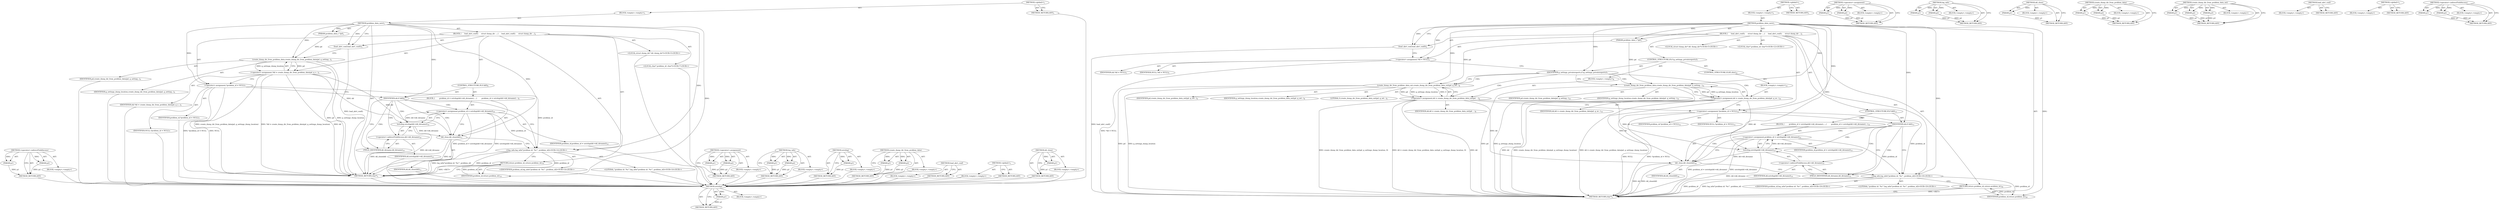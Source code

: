 digraph "&lt;operator&gt;.indirectFieldAccess" {
vulnerable_78 [label=<(METHOD,&lt;operator&gt;.indirectFieldAccess)>];
vulnerable_79 [label=<(PARAM,p1)>];
vulnerable_80 [label=<(PARAM,p2)>];
vulnerable_81 [label=<(BLOCK,&lt;empty&gt;,&lt;empty&gt;)>];
vulnerable_82 [label=<(METHOD_RETURN,ANY)>];
vulnerable_6 [label=<(METHOD,&lt;global&gt;)<SUB>1</SUB>>];
vulnerable_7 [label=<(BLOCK,&lt;empty&gt;,&lt;empty&gt;)<SUB>1</SUB>>];
vulnerable_8 [label=<(METHOD,problem_data_save)<SUB>1</SUB>>];
vulnerable_9 [label=<(PARAM,problem_data_t *pd)<SUB>1</SUB>>];
vulnerable_10 [label=<(BLOCK,{
     load_abrt_conf();
 
    struct dump_dir ...,{
     load_abrt_conf();
 
    struct dump_dir ...)<SUB>2</SUB>>];
vulnerable_11 [label=<(load_abrt_conf,load_abrt_conf())<SUB>3</SUB>>];
vulnerable_12 [label="<(LOCAL,struct dump_dir* dd: dump_dir*)<SUB>5</SUB>>"];
vulnerable_13 [label=<(&lt;operator&gt;.assignment,*dd = create_dump_dir_from_problem_data(pd, g_s...)<SUB>5</SUB>>];
vulnerable_14 [label=<(IDENTIFIER,dd,*dd = create_dump_dir_from_problem_data(pd, g_s...)<SUB>5</SUB>>];
vulnerable_15 [label=<(create_dump_dir_from_problem_data,create_dump_dir_from_problem_data(pd, g_setting...)<SUB>5</SUB>>];
vulnerable_16 [label=<(IDENTIFIER,pd,create_dump_dir_from_problem_data(pd, g_setting...)<SUB>5</SUB>>];
vulnerable_17 [label=<(IDENTIFIER,g_settings_dump_location,create_dump_dir_from_problem_data(pd, g_setting...)<SUB>5</SUB>>];
vulnerable_18 [label="<(LOCAL,char* problem_id: char*)<SUB>7</SUB>>"];
vulnerable_19 [label=<(&lt;operator&gt;.assignment,*problem_id = NULL)<SUB>7</SUB>>];
vulnerable_20 [label=<(IDENTIFIER,problem_id,*problem_id = NULL)<SUB>7</SUB>>];
vulnerable_21 [label=<(IDENTIFIER,NULL,*problem_id = NULL)<SUB>7</SUB>>];
vulnerable_22 [label=<(CONTROL_STRUCTURE,IF,if (dd))<SUB>8</SUB>>];
vulnerable_23 [label=<(IDENTIFIER,dd,if (dd))<SUB>8</SUB>>];
vulnerable_24 [label=<(BLOCK,{
        problem_id = xstrdup(dd-&gt;dd_dirname);...,{
        problem_id = xstrdup(dd-&gt;dd_dirname);...)<SUB>9</SUB>>];
vulnerable_25 [label=<(&lt;operator&gt;.assignment,problem_id = xstrdup(dd-&gt;dd_dirname))<SUB>10</SUB>>];
vulnerable_26 [label=<(IDENTIFIER,problem_id,problem_id = xstrdup(dd-&gt;dd_dirname))<SUB>10</SUB>>];
vulnerable_27 [label=<(xstrdup,xstrdup(dd-&gt;dd_dirname))<SUB>10</SUB>>];
vulnerable_28 [label=<(&lt;operator&gt;.indirectFieldAccess,dd-&gt;dd_dirname)<SUB>10</SUB>>];
vulnerable_29 [label=<(IDENTIFIER,dd,xstrdup(dd-&gt;dd_dirname))<SUB>10</SUB>>];
vulnerable_30 [label=<(FIELD_IDENTIFIER,dd_dirname,dd_dirname)<SUB>10</SUB>>];
vulnerable_31 [label=<(dd_close,dd_close(dd))<SUB>11</SUB>>];
vulnerable_32 [label=<(IDENTIFIER,dd,dd_close(dd))<SUB>11</SUB>>];
vulnerable_33 [label="<(log_info,log_info(&quot;problem id: '%s'&quot;, problem_id))<SUB>14</SUB>>"];
vulnerable_34 [label="<(LITERAL,&quot;problem id: '%s'&quot;,log_info(&quot;problem id: '%s'&quot;, problem_id))<SUB>14</SUB>>"];
vulnerable_35 [label="<(IDENTIFIER,problem_id,log_info(&quot;problem id: '%s'&quot;, problem_id))<SUB>14</SUB>>"];
vulnerable_36 [label=<(RETURN,return problem_id;,return problem_id;)<SUB>15</SUB>>];
vulnerable_37 [label=<(IDENTIFIER,problem_id,return problem_id;)<SUB>15</SUB>>];
vulnerable_38 [label=<(METHOD_RETURN,char*)<SUB>1</SUB>>];
vulnerable_40 [label=<(METHOD_RETURN,ANY)<SUB>1</SUB>>];
vulnerable_64 [label=<(METHOD,&lt;operator&gt;.assignment)>];
vulnerable_65 [label=<(PARAM,p1)>];
vulnerable_66 [label=<(PARAM,p2)>];
vulnerable_67 [label=<(BLOCK,&lt;empty&gt;,&lt;empty&gt;)>];
vulnerable_68 [label=<(METHOD_RETURN,ANY)>];
vulnerable_87 [label=<(METHOD,log_info)>];
vulnerable_88 [label=<(PARAM,p1)>];
vulnerable_89 [label=<(PARAM,p2)>];
vulnerable_90 [label=<(BLOCK,&lt;empty&gt;,&lt;empty&gt;)>];
vulnerable_91 [label=<(METHOD_RETURN,ANY)>];
vulnerable_74 [label=<(METHOD,xstrdup)>];
vulnerable_75 [label=<(PARAM,p1)>];
vulnerable_76 [label=<(BLOCK,&lt;empty&gt;,&lt;empty&gt;)>];
vulnerable_77 [label=<(METHOD_RETURN,ANY)>];
vulnerable_69 [label=<(METHOD,create_dump_dir_from_problem_data)>];
vulnerable_70 [label=<(PARAM,p1)>];
vulnerable_71 [label=<(PARAM,p2)>];
vulnerable_72 [label=<(BLOCK,&lt;empty&gt;,&lt;empty&gt;)>];
vulnerable_73 [label=<(METHOD_RETURN,ANY)>];
vulnerable_61 [label=<(METHOD,load_abrt_conf)>];
vulnerable_62 [label=<(BLOCK,&lt;empty&gt;,&lt;empty&gt;)>];
vulnerable_63 [label=<(METHOD_RETURN,ANY)>];
vulnerable_55 [label=<(METHOD,&lt;global&gt;)<SUB>1</SUB>>];
vulnerable_56 [label=<(BLOCK,&lt;empty&gt;,&lt;empty&gt;)>];
vulnerable_57 [label=<(METHOD_RETURN,ANY)>];
vulnerable_83 [label=<(METHOD,dd_close)>];
vulnerable_84 [label=<(PARAM,p1)>];
vulnerable_85 [label=<(BLOCK,&lt;empty&gt;,&lt;empty&gt;)>];
vulnerable_86 [label=<(METHOD_RETURN,ANY)>];
fixed_96 [label=<(METHOD,xstrdup)>];
fixed_97 [label=<(PARAM,p1)>];
fixed_98 [label=<(BLOCK,&lt;empty&gt;,&lt;empty&gt;)>];
fixed_99 [label=<(METHOD_RETURN,ANY)>];
fixed_6 [label=<(METHOD,&lt;global&gt;)<SUB>1</SUB>>];
fixed_7 [label=<(BLOCK,&lt;empty&gt;,&lt;empty&gt;)<SUB>1</SUB>>];
fixed_8 [label=<(METHOD,problem_data_save)<SUB>1</SUB>>];
fixed_9 [label=<(PARAM,problem_data_t *pd)<SUB>1</SUB>>];
fixed_10 [label=<(BLOCK,{
     load_abrt_conf();
 
    struct dump_dir ...,{
     load_abrt_conf();
 
    struct dump_dir ...)<SUB>2</SUB>>];
fixed_11 [label=<(load_abrt_conf,load_abrt_conf())<SUB>3</SUB>>];
fixed_12 [label="<(LOCAL,struct dump_dir* dd: dump_dir*)<SUB>5</SUB>>"];
fixed_13 [label=<(&lt;operator&gt;.assignment,*dd = NULL)<SUB>5</SUB>>];
fixed_14 [label=<(IDENTIFIER,dd,*dd = NULL)<SUB>5</SUB>>];
fixed_15 [label=<(IDENTIFIER,NULL,*dd = NULL)<SUB>5</SUB>>];
fixed_16 [label=<(CONTROL_STRUCTURE,IF,if (g_settings_privatereports))<SUB>7</SUB>>];
fixed_17 [label=<(IDENTIFIER,g_settings_privatereports,if (g_settings_privatereports))<SUB>7</SUB>>];
fixed_18 [label=<(BLOCK,&lt;empty&gt;,&lt;empty&gt;)<SUB>8</SUB>>];
fixed_19 [label=<(&lt;operator&gt;.assignment,dd = create_dump_dir_from_problem_data_ext(pd, ...)<SUB>8</SUB>>];
fixed_20 [label=<(IDENTIFIER,dd,dd = create_dump_dir_from_problem_data_ext(pd, ...)<SUB>8</SUB>>];
fixed_21 [label=<(create_dump_dir_from_problem_data_ext,create_dump_dir_from_problem_data_ext(pd, g_set...)<SUB>8</SUB>>];
fixed_22 [label=<(IDENTIFIER,pd,create_dump_dir_from_problem_data_ext(pd, g_set...)<SUB>8</SUB>>];
fixed_23 [label=<(IDENTIFIER,g_settings_dump_location,create_dump_dir_from_problem_data_ext(pd, g_set...)<SUB>8</SUB>>];
fixed_24 [label=<(LITERAL,0,create_dump_dir_from_problem_data_ext(pd, g_set...)<SUB>8</SUB>>];
fixed_25 [label=<(CONTROL_STRUCTURE,ELSE,else)<SUB>10</SUB>>];
fixed_26 [label=<(BLOCK,&lt;empty&gt;,&lt;empty&gt;)<SUB>10</SUB>>];
fixed_27 [label=<(&lt;operator&gt;.assignment,dd = create_dump_dir_from_problem_data(pd, g_se...)<SUB>10</SUB>>];
fixed_28 [label=<(IDENTIFIER,dd,dd = create_dump_dir_from_problem_data(pd, g_se...)<SUB>10</SUB>>];
fixed_29 [label=<(create_dump_dir_from_problem_data,create_dump_dir_from_problem_data(pd, g_setting...)<SUB>10</SUB>>];
fixed_30 [label=<(IDENTIFIER,pd,create_dump_dir_from_problem_data(pd, g_setting...)<SUB>10</SUB>>];
fixed_31 [label=<(IDENTIFIER,g_settings_dump_location,create_dump_dir_from_problem_data(pd, g_setting...)<SUB>10</SUB>>];
fixed_32 [label="<(LOCAL,char* problem_id: char*)<SUB>12</SUB>>"];
fixed_33 [label=<(&lt;operator&gt;.assignment,*problem_id = NULL)<SUB>12</SUB>>];
fixed_34 [label=<(IDENTIFIER,problem_id,*problem_id = NULL)<SUB>12</SUB>>];
fixed_35 [label=<(IDENTIFIER,NULL,*problem_id = NULL)<SUB>12</SUB>>];
fixed_36 [label=<(CONTROL_STRUCTURE,IF,if (dd))<SUB>13</SUB>>];
fixed_37 [label=<(IDENTIFIER,dd,if (dd))<SUB>13</SUB>>];
fixed_38 [label=<(BLOCK,{
        problem_id = xstrdup(dd-&gt;dd_dirname);...,{
        problem_id = xstrdup(dd-&gt;dd_dirname);...)<SUB>14</SUB>>];
fixed_39 [label=<(&lt;operator&gt;.assignment,problem_id = xstrdup(dd-&gt;dd_dirname))<SUB>15</SUB>>];
fixed_40 [label=<(IDENTIFIER,problem_id,problem_id = xstrdup(dd-&gt;dd_dirname))<SUB>15</SUB>>];
fixed_41 [label=<(xstrdup,xstrdup(dd-&gt;dd_dirname))<SUB>15</SUB>>];
fixed_42 [label=<(&lt;operator&gt;.indirectFieldAccess,dd-&gt;dd_dirname)<SUB>15</SUB>>];
fixed_43 [label=<(IDENTIFIER,dd,xstrdup(dd-&gt;dd_dirname))<SUB>15</SUB>>];
fixed_44 [label=<(FIELD_IDENTIFIER,dd_dirname,dd_dirname)<SUB>15</SUB>>];
fixed_45 [label=<(dd_close,dd_close(dd))<SUB>16</SUB>>];
fixed_46 [label=<(IDENTIFIER,dd,dd_close(dd))<SUB>16</SUB>>];
fixed_47 [label="<(log_info,log_info(&quot;problem id: '%s'&quot;, problem_id))<SUB>19</SUB>>"];
fixed_48 [label="<(LITERAL,&quot;problem id: '%s'&quot;,log_info(&quot;problem id: '%s'&quot;, problem_id))<SUB>19</SUB>>"];
fixed_49 [label="<(IDENTIFIER,problem_id,log_info(&quot;problem id: '%s'&quot;, problem_id))<SUB>19</SUB>>"];
fixed_50 [label=<(RETURN,return problem_id;,return problem_id;)<SUB>20</SUB>>];
fixed_51 [label=<(IDENTIFIER,problem_id,return problem_id;)<SUB>20</SUB>>];
fixed_52 [label=<(METHOD_RETURN,char*)<SUB>1</SUB>>];
fixed_54 [label=<(METHOD_RETURN,ANY)<SUB>1</SUB>>];
fixed_80 [label=<(METHOD,&lt;operator&gt;.assignment)>];
fixed_81 [label=<(PARAM,p1)>];
fixed_82 [label=<(PARAM,p2)>];
fixed_83 [label=<(BLOCK,&lt;empty&gt;,&lt;empty&gt;)>];
fixed_84 [label=<(METHOD_RETURN,ANY)>];
fixed_109 [label=<(METHOD,log_info)>];
fixed_110 [label=<(PARAM,p1)>];
fixed_111 [label=<(PARAM,p2)>];
fixed_112 [label=<(BLOCK,&lt;empty&gt;,&lt;empty&gt;)>];
fixed_113 [label=<(METHOD_RETURN,ANY)>];
fixed_105 [label=<(METHOD,dd_close)>];
fixed_106 [label=<(PARAM,p1)>];
fixed_107 [label=<(BLOCK,&lt;empty&gt;,&lt;empty&gt;)>];
fixed_108 [label=<(METHOD_RETURN,ANY)>];
fixed_91 [label=<(METHOD,create_dump_dir_from_problem_data)>];
fixed_92 [label=<(PARAM,p1)>];
fixed_93 [label=<(PARAM,p2)>];
fixed_94 [label=<(BLOCK,&lt;empty&gt;,&lt;empty&gt;)>];
fixed_95 [label=<(METHOD_RETURN,ANY)>];
fixed_85 [label=<(METHOD,create_dump_dir_from_problem_data_ext)>];
fixed_86 [label=<(PARAM,p1)>];
fixed_87 [label=<(PARAM,p2)>];
fixed_88 [label=<(PARAM,p3)>];
fixed_89 [label=<(BLOCK,&lt;empty&gt;,&lt;empty&gt;)>];
fixed_90 [label=<(METHOD_RETURN,ANY)>];
fixed_77 [label=<(METHOD,load_abrt_conf)>];
fixed_78 [label=<(BLOCK,&lt;empty&gt;,&lt;empty&gt;)>];
fixed_79 [label=<(METHOD_RETURN,ANY)>];
fixed_71 [label=<(METHOD,&lt;global&gt;)<SUB>1</SUB>>];
fixed_72 [label=<(BLOCK,&lt;empty&gt;,&lt;empty&gt;)>];
fixed_73 [label=<(METHOD_RETURN,ANY)>];
fixed_100 [label=<(METHOD,&lt;operator&gt;.indirectFieldAccess)>];
fixed_101 [label=<(PARAM,p1)>];
fixed_102 [label=<(PARAM,p2)>];
fixed_103 [label=<(BLOCK,&lt;empty&gt;,&lt;empty&gt;)>];
fixed_104 [label=<(METHOD_RETURN,ANY)>];
vulnerable_78 -> vulnerable_79  [key=0, label="AST: "];
vulnerable_78 -> vulnerable_79  [key=1, label="DDG: "];
vulnerable_78 -> vulnerable_81  [key=0, label="AST: "];
vulnerable_78 -> vulnerable_80  [key=0, label="AST: "];
vulnerable_78 -> vulnerable_80  [key=1, label="DDG: "];
vulnerable_78 -> vulnerable_82  [key=0, label="AST: "];
vulnerable_78 -> vulnerable_82  [key=1, label="CFG: "];
vulnerable_79 -> vulnerable_82  [key=0, label="DDG: p1"];
vulnerable_80 -> vulnerable_82  [key=0, label="DDG: p2"];
vulnerable_81 -> fixed_96  [key=0];
vulnerable_82 -> fixed_96  [key=0];
vulnerable_6 -> vulnerable_7  [key=0, label="AST: "];
vulnerable_6 -> vulnerable_40  [key=0, label="AST: "];
vulnerable_6 -> vulnerable_40  [key=1, label="CFG: "];
vulnerable_7 -> vulnerable_8  [key=0, label="AST: "];
vulnerable_8 -> vulnerable_9  [key=0, label="AST: "];
vulnerable_8 -> vulnerable_9  [key=1, label="DDG: "];
vulnerable_8 -> vulnerable_10  [key=0, label="AST: "];
vulnerable_8 -> vulnerable_38  [key=0, label="AST: "];
vulnerable_8 -> vulnerable_11  [key=0, label="CFG: "];
vulnerable_8 -> vulnerable_11  [key=1, label="DDG: "];
vulnerable_8 -> vulnerable_19  [key=0, label="DDG: "];
vulnerable_8 -> vulnerable_23  [key=0, label="DDG: "];
vulnerable_8 -> vulnerable_33  [key=0, label="DDG: "];
vulnerable_8 -> vulnerable_37  [key=0, label="DDG: "];
vulnerable_8 -> vulnerable_15  [key=0, label="DDG: "];
vulnerable_8 -> vulnerable_31  [key=0, label="DDG: "];
vulnerable_9 -> vulnerable_15  [key=0, label="DDG: pd"];
vulnerable_10 -> vulnerable_11  [key=0, label="AST: "];
vulnerable_10 -> vulnerable_12  [key=0, label="AST: "];
vulnerable_10 -> vulnerable_13  [key=0, label="AST: "];
vulnerable_10 -> vulnerable_18  [key=0, label="AST: "];
vulnerable_10 -> vulnerable_19  [key=0, label="AST: "];
vulnerable_10 -> vulnerable_22  [key=0, label="AST: "];
vulnerable_10 -> vulnerable_33  [key=0, label="AST: "];
vulnerable_10 -> vulnerable_36  [key=0, label="AST: "];
vulnerable_11 -> vulnerable_15  [key=0, label="CFG: "];
vulnerable_11 -> vulnerable_38  [key=0, label="DDG: load_abrt_conf()"];
vulnerable_12 -> fixed_96  [key=0];
vulnerable_13 -> vulnerable_14  [key=0, label="AST: "];
vulnerable_13 -> vulnerable_15  [key=0, label="AST: "];
vulnerable_13 -> vulnerable_19  [key=0, label="CFG: "];
vulnerable_13 -> vulnerable_38  [key=0, label="DDG: dd"];
vulnerable_13 -> vulnerable_38  [key=1, label="DDG: create_dump_dir_from_problem_data(pd, g_settings_dump_location)"];
vulnerable_13 -> vulnerable_38  [key=2, label="DDG: *dd = create_dump_dir_from_problem_data(pd, g_settings_dump_location)"];
vulnerable_13 -> vulnerable_31  [key=0, label="DDG: dd"];
vulnerable_13 -> vulnerable_27  [key=0, label="DDG: dd"];
vulnerable_14 -> fixed_96  [key=0];
vulnerable_15 -> vulnerable_16  [key=0, label="AST: "];
vulnerable_15 -> vulnerable_17  [key=0, label="AST: "];
vulnerable_15 -> vulnerable_13  [key=0, label="CFG: "];
vulnerable_15 -> vulnerable_13  [key=1, label="DDG: pd"];
vulnerable_15 -> vulnerable_13  [key=2, label="DDG: g_settings_dump_location"];
vulnerable_15 -> vulnerable_38  [key=0, label="DDG: pd"];
vulnerable_15 -> vulnerable_38  [key=1, label="DDG: g_settings_dump_location"];
vulnerable_16 -> fixed_96  [key=0];
vulnerable_17 -> fixed_96  [key=0];
vulnerable_18 -> fixed_96  [key=0];
vulnerable_19 -> vulnerable_20  [key=0, label="AST: "];
vulnerable_19 -> vulnerable_21  [key=0, label="AST: "];
vulnerable_19 -> vulnerable_23  [key=0, label="CFG: "];
vulnerable_19 -> vulnerable_38  [key=0, label="DDG: *problem_id = NULL"];
vulnerable_19 -> vulnerable_38  [key=1, label="DDG: NULL"];
vulnerable_19 -> vulnerable_33  [key=0, label="DDG: problem_id"];
vulnerable_20 -> fixed_96  [key=0];
vulnerable_21 -> fixed_96  [key=0];
vulnerable_22 -> vulnerable_23  [key=0, label="AST: "];
vulnerable_22 -> vulnerable_24  [key=0, label="AST: "];
vulnerable_23 -> vulnerable_30  [key=0, label="CFG: "];
vulnerable_23 -> vulnerable_30  [key=1, label="CDG: "];
vulnerable_23 -> vulnerable_33  [key=0, label="CFG: "];
vulnerable_23 -> vulnerable_25  [key=0, label="CDG: "];
vulnerable_23 -> vulnerable_28  [key=0, label="CDG: "];
vulnerable_23 -> vulnerable_27  [key=0, label="CDG: "];
vulnerable_23 -> vulnerable_31  [key=0, label="CDG: "];
vulnerable_24 -> vulnerable_25  [key=0, label="AST: "];
vulnerable_24 -> vulnerable_31  [key=0, label="AST: "];
vulnerable_25 -> vulnerable_26  [key=0, label="AST: "];
vulnerable_25 -> vulnerable_27  [key=0, label="AST: "];
vulnerable_25 -> vulnerable_31  [key=0, label="CFG: "];
vulnerable_25 -> vulnerable_38  [key=0, label="DDG: xstrdup(dd-&gt;dd_dirname)"];
vulnerable_25 -> vulnerable_38  [key=1, label="DDG: problem_id = xstrdup(dd-&gt;dd_dirname)"];
vulnerable_25 -> vulnerable_33  [key=0, label="DDG: problem_id"];
vulnerable_26 -> fixed_96  [key=0];
vulnerable_27 -> vulnerable_28  [key=0, label="AST: "];
vulnerable_27 -> vulnerable_25  [key=0, label="CFG: "];
vulnerable_27 -> vulnerable_25  [key=1, label="DDG: dd-&gt;dd_dirname"];
vulnerable_27 -> vulnerable_38  [key=0, label="DDG: dd-&gt;dd_dirname"];
vulnerable_27 -> vulnerable_31  [key=0, label="DDG: dd-&gt;dd_dirname"];
vulnerable_28 -> vulnerable_29  [key=0, label="AST: "];
vulnerable_28 -> vulnerable_30  [key=0, label="AST: "];
vulnerable_28 -> vulnerable_27  [key=0, label="CFG: "];
vulnerable_29 -> fixed_96  [key=0];
vulnerable_30 -> vulnerable_28  [key=0, label="CFG: "];
vulnerable_31 -> vulnerable_32  [key=0, label="AST: "];
vulnerable_31 -> vulnerable_33  [key=0, label="CFG: "];
vulnerable_31 -> vulnerable_38  [key=0, label="DDG: dd"];
vulnerable_31 -> vulnerable_38  [key=1, label="DDG: dd_close(dd)"];
vulnerable_32 -> fixed_96  [key=0];
vulnerable_33 -> vulnerable_34  [key=0, label="AST: "];
vulnerable_33 -> vulnerable_35  [key=0, label="AST: "];
vulnerable_33 -> vulnerable_36  [key=0, label="CFG: "];
vulnerable_33 -> vulnerable_38  [key=0, label="DDG: problem_id"];
vulnerable_33 -> vulnerable_38  [key=1, label="DDG: log_info(&quot;problem id: '%s'&quot;, problem_id)"];
vulnerable_33 -> vulnerable_37  [key=0, label="DDG: problem_id"];
vulnerable_34 -> fixed_96  [key=0];
vulnerable_35 -> fixed_96  [key=0];
vulnerable_36 -> vulnerable_37  [key=0, label="AST: "];
vulnerable_36 -> vulnerable_38  [key=0, label="CFG: "];
vulnerable_36 -> vulnerable_38  [key=1, label="DDG: &lt;RET&gt;"];
vulnerable_37 -> vulnerable_36  [key=0, label="DDG: problem_id"];
vulnerable_38 -> fixed_96  [key=0];
vulnerable_40 -> fixed_96  [key=0];
vulnerable_64 -> vulnerable_65  [key=0, label="AST: "];
vulnerable_64 -> vulnerable_65  [key=1, label="DDG: "];
vulnerable_64 -> vulnerable_67  [key=0, label="AST: "];
vulnerable_64 -> vulnerable_66  [key=0, label="AST: "];
vulnerable_64 -> vulnerable_66  [key=1, label="DDG: "];
vulnerable_64 -> vulnerable_68  [key=0, label="AST: "];
vulnerable_64 -> vulnerable_68  [key=1, label="CFG: "];
vulnerable_65 -> vulnerable_68  [key=0, label="DDG: p1"];
vulnerable_66 -> vulnerable_68  [key=0, label="DDG: p2"];
vulnerable_67 -> fixed_96  [key=0];
vulnerable_68 -> fixed_96  [key=0];
vulnerable_87 -> vulnerable_88  [key=0, label="AST: "];
vulnerable_87 -> vulnerable_88  [key=1, label="DDG: "];
vulnerable_87 -> vulnerable_90  [key=0, label="AST: "];
vulnerable_87 -> vulnerable_89  [key=0, label="AST: "];
vulnerable_87 -> vulnerable_89  [key=1, label="DDG: "];
vulnerable_87 -> vulnerable_91  [key=0, label="AST: "];
vulnerable_87 -> vulnerable_91  [key=1, label="CFG: "];
vulnerable_88 -> vulnerable_91  [key=0, label="DDG: p1"];
vulnerable_89 -> vulnerable_91  [key=0, label="DDG: p2"];
vulnerable_90 -> fixed_96  [key=0];
vulnerable_91 -> fixed_96  [key=0];
vulnerable_74 -> vulnerable_75  [key=0, label="AST: "];
vulnerable_74 -> vulnerable_75  [key=1, label="DDG: "];
vulnerable_74 -> vulnerable_76  [key=0, label="AST: "];
vulnerable_74 -> vulnerable_77  [key=0, label="AST: "];
vulnerable_74 -> vulnerable_77  [key=1, label="CFG: "];
vulnerable_75 -> vulnerable_77  [key=0, label="DDG: p1"];
vulnerable_76 -> fixed_96  [key=0];
vulnerable_77 -> fixed_96  [key=0];
vulnerable_69 -> vulnerable_70  [key=0, label="AST: "];
vulnerable_69 -> vulnerable_70  [key=1, label="DDG: "];
vulnerable_69 -> vulnerable_72  [key=0, label="AST: "];
vulnerable_69 -> vulnerable_71  [key=0, label="AST: "];
vulnerable_69 -> vulnerable_71  [key=1, label="DDG: "];
vulnerable_69 -> vulnerable_73  [key=0, label="AST: "];
vulnerable_69 -> vulnerable_73  [key=1, label="CFG: "];
vulnerable_70 -> vulnerable_73  [key=0, label="DDG: p1"];
vulnerable_71 -> vulnerable_73  [key=0, label="DDG: p2"];
vulnerable_72 -> fixed_96  [key=0];
vulnerable_73 -> fixed_96  [key=0];
vulnerable_61 -> vulnerable_62  [key=0, label="AST: "];
vulnerable_61 -> vulnerable_63  [key=0, label="AST: "];
vulnerable_61 -> vulnerable_63  [key=1, label="CFG: "];
vulnerable_62 -> fixed_96  [key=0];
vulnerable_63 -> fixed_96  [key=0];
vulnerable_55 -> vulnerable_56  [key=0, label="AST: "];
vulnerable_55 -> vulnerable_57  [key=0, label="AST: "];
vulnerable_55 -> vulnerable_57  [key=1, label="CFG: "];
vulnerable_56 -> fixed_96  [key=0];
vulnerable_57 -> fixed_96  [key=0];
vulnerable_83 -> vulnerable_84  [key=0, label="AST: "];
vulnerable_83 -> vulnerable_84  [key=1, label="DDG: "];
vulnerable_83 -> vulnerable_85  [key=0, label="AST: "];
vulnerable_83 -> vulnerable_86  [key=0, label="AST: "];
vulnerable_83 -> vulnerable_86  [key=1, label="CFG: "];
vulnerable_84 -> vulnerable_86  [key=0, label="DDG: p1"];
vulnerable_85 -> fixed_96  [key=0];
vulnerable_86 -> fixed_96  [key=0];
fixed_96 -> fixed_97  [key=0, label="AST: "];
fixed_96 -> fixed_97  [key=1, label="DDG: "];
fixed_96 -> fixed_98  [key=0, label="AST: "];
fixed_96 -> fixed_99  [key=0, label="AST: "];
fixed_96 -> fixed_99  [key=1, label="CFG: "];
fixed_97 -> fixed_99  [key=0, label="DDG: p1"];
fixed_6 -> fixed_7  [key=0, label="AST: "];
fixed_6 -> fixed_54  [key=0, label="AST: "];
fixed_6 -> fixed_54  [key=1, label="CFG: "];
fixed_7 -> fixed_8  [key=0, label="AST: "];
fixed_8 -> fixed_9  [key=0, label="AST: "];
fixed_8 -> fixed_9  [key=1, label="DDG: "];
fixed_8 -> fixed_10  [key=0, label="AST: "];
fixed_8 -> fixed_52  [key=0, label="AST: "];
fixed_8 -> fixed_11  [key=0, label="CFG: "];
fixed_8 -> fixed_11  [key=1, label="DDG: "];
fixed_8 -> fixed_13  [key=0, label="DDG: "];
fixed_8 -> fixed_33  [key=0, label="DDG: "];
fixed_8 -> fixed_17  [key=0, label="DDG: "];
fixed_8 -> fixed_37  [key=0, label="DDG: "];
fixed_8 -> fixed_47  [key=0, label="DDG: "];
fixed_8 -> fixed_51  [key=0, label="DDG: "];
fixed_8 -> fixed_45  [key=0, label="DDG: "];
fixed_8 -> fixed_21  [key=0, label="DDG: "];
fixed_8 -> fixed_29  [key=0, label="DDG: "];
fixed_9 -> fixed_21  [key=0, label="DDG: pd"];
fixed_9 -> fixed_29  [key=0, label="DDG: pd"];
fixed_10 -> fixed_11  [key=0, label="AST: "];
fixed_10 -> fixed_12  [key=0, label="AST: "];
fixed_10 -> fixed_13  [key=0, label="AST: "];
fixed_10 -> fixed_16  [key=0, label="AST: "];
fixed_10 -> fixed_32  [key=0, label="AST: "];
fixed_10 -> fixed_33  [key=0, label="AST: "];
fixed_10 -> fixed_36  [key=0, label="AST: "];
fixed_10 -> fixed_47  [key=0, label="AST: "];
fixed_10 -> fixed_50  [key=0, label="AST: "];
fixed_11 -> fixed_13  [key=0, label="CFG: "];
fixed_11 -> fixed_52  [key=0, label="DDG: load_abrt_conf()"];
fixed_13 -> fixed_14  [key=0, label="AST: "];
fixed_13 -> fixed_15  [key=0, label="AST: "];
fixed_13 -> fixed_17  [key=0, label="CFG: "];
fixed_13 -> fixed_52  [key=0, label="DDG: *dd = NULL"];
fixed_16 -> fixed_17  [key=0, label="AST: "];
fixed_16 -> fixed_18  [key=0, label="AST: "];
fixed_16 -> fixed_25  [key=0, label="AST: "];
fixed_17 -> fixed_21  [key=0, label="CFG: "];
fixed_17 -> fixed_21  [key=1, label="CDG: "];
fixed_17 -> fixed_29  [key=0, label="CFG: "];
fixed_17 -> fixed_29  [key=1, label="CDG: "];
fixed_17 -> fixed_19  [key=0, label="CDG: "];
fixed_17 -> fixed_27  [key=0, label="CDG: "];
fixed_18 -> fixed_19  [key=0, label="AST: "];
fixed_19 -> fixed_20  [key=0, label="AST: "];
fixed_19 -> fixed_21  [key=0, label="AST: "];
fixed_19 -> fixed_33  [key=0, label="CFG: "];
fixed_19 -> fixed_52  [key=0, label="DDG: dd"];
fixed_19 -> fixed_52  [key=1, label="DDG: create_dump_dir_from_problem_data_ext(pd, g_settings_dump_location, 0)"];
fixed_19 -> fixed_52  [key=2, label="DDG: dd = create_dump_dir_from_problem_data_ext(pd, g_settings_dump_location, 0)"];
fixed_19 -> fixed_45  [key=0, label="DDG: dd"];
fixed_19 -> fixed_41  [key=0, label="DDG: dd"];
fixed_21 -> fixed_22  [key=0, label="AST: "];
fixed_21 -> fixed_23  [key=0, label="AST: "];
fixed_21 -> fixed_24  [key=0, label="AST: "];
fixed_21 -> fixed_19  [key=0, label="CFG: "];
fixed_21 -> fixed_19  [key=1, label="DDG: pd"];
fixed_21 -> fixed_19  [key=2, label="DDG: g_settings_dump_location"];
fixed_21 -> fixed_19  [key=3, label="DDG: 0"];
fixed_21 -> fixed_52  [key=0, label="DDG: pd"];
fixed_21 -> fixed_52  [key=1, label="DDG: g_settings_dump_location"];
fixed_25 -> fixed_26  [key=0, label="AST: "];
fixed_26 -> fixed_27  [key=0, label="AST: "];
fixed_27 -> fixed_28  [key=0, label="AST: "];
fixed_27 -> fixed_29  [key=0, label="AST: "];
fixed_27 -> fixed_33  [key=0, label="CFG: "];
fixed_27 -> fixed_52  [key=0, label="DDG: dd"];
fixed_27 -> fixed_52  [key=1, label="DDG: create_dump_dir_from_problem_data(pd, g_settings_dump_location)"];
fixed_27 -> fixed_52  [key=2, label="DDG: dd = create_dump_dir_from_problem_data(pd, g_settings_dump_location)"];
fixed_27 -> fixed_45  [key=0, label="DDG: dd"];
fixed_27 -> fixed_41  [key=0, label="DDG: dd"];
fixed_29 -> fixed_30  [key=0, label="AST: "];
fixed_29 -> fixed_31  [key=0, label="AST: "];
fixed_29 -> fixed_27  [key=0, label="CFG: "];
fixed_29 -> fixed_27  [key=1, label="DDG: pd"];
fixed_29 -> fixed_27  [key=2, label="DDG: g_settings_dump_location"];
fixed_29 -> fixed_52  [key=0, label="DDG: pd"];
fixed_29 -> fixed_52  [key=1, label="DDG: g_settings_dump_location"];
fixed_33 -> fixed_34  [key=0, label="AST: "];
fixed_33 -> fixed_35  [key=0, label="AST: "];
fixed_33 -> fixed_37  [key=0, label="CFG: "];
fixed_33 -> fixed_52  [key=0, label="DDG: NULL"];
fixed_33 -> fixed_52  [key=1, label="DDG: *problem_id = NULL"];
fixed_33 -> fixed_47  [key=0, label="DDG: problem_id"];
fixed_36 -> fixed_37  [key=0, label="AST: "];
fixed_36 -> fixed_38  [key=0, label="AST: "];
fixed_37 -> fixed_44  [key=0, label="CFG: "];
fixed_37 -> fixed_44  [key=1, label="CDG: "];
fixed_37 -> fixed_47  [key=0, label="CFG: "];
fixed_37 -> fixed_42  [key=0, label="CDG: "];
fixed_37 -> fixed_41  [key=0, label="CDG: "];
fixed_37 -> fixed_45  [key=0, label="CDG: "];
fixed_37 -> fixed_39  [key=0, label="CDG: "];
fixed_38 -> fixed_39  [key=0, label="AST: "];
fixed_38 -> fixed_45  [key=0, label="AST: "];
fixed_39 -> fixed_40  [key=0, label="AST: "];
fixed_39 -> fixed_41  [key=0, label="AST: "];
fixed_39 -> fixed_45  [key=0, label="CFG: "];
fixed_39 -> fixed_52  [key=0, label="DDG: xstrdup(dd-&gt;dd_dirname)"];
fixed_39 -> fixed_52  [key=1, label="DDG: problem_id = xstrdup(dd-&gt;dd_dirname)"];
fixed_39 -> fixed_47  [key=0, label="DDG: problem_id"];
fixed_41 -> fixed_42  [key=0, label="AST: "];
fixed_41 -> fixed_39  [key=0, label="CFG: "];
fixed_41 -> fixed_39  [key=1, label="DDG: dd-&gt;dd_dirname"];
fixed_41 -> fixed_52  [key=0, label="DDG: dd-&gt;dd_dirname"];
fixed_41 -> fixed_45  [key=0, label="DDG: dd-&gt;dd_dirname"];
fixed_42 -> fixed_43  [key=0, label="AST: "];
fixed_42 -> fixed_44  [key=0, label="AST: "];
fixed_42 -> fixed_41  [key=0, label="CFG: "];
fixed_44 -> fixed_42  [key=0, label="CFG: "];
fixed_45 -> fixed_46  [key=0, label="AST: "];
fixed_45 -> fixed_47  [key=0, label="CFG: "];
fixed_45 -> fixed_52  [key=0, label="DDG: dd"];
fixed_45 -> fixed_52  [key=1, label="DDG: dd_close(dd)"];
fixed_47 -> fixed_48  [key=0, label="AST: "];
fixed_47 -> fixed_49  [key=0, label="AST: "];
fixed_47 -> fixed_50  [key=0, label="CFG: "];
fixed_47 -> fixed_52  [key=0, label="DDG: problem_id"];
fixed_47 -> fixed_52  [key=1, label="DDG: log_info(&quot;problem id: '%s'&quot;, problem_id)"];
fixed_47 -> fixed_51  [key=0, label="DDG: problem_id"];
fixed_50 -> fixed_51  [key=0, label="AST: "];
fixed_50 -> fixed_52  [key=0, label="CFG: "];
fixed_50 -> fixed_52  [key=1, label="DDG: &lt;RET&gt;"];
fixed_51 -> fixed_50  [key=0, label="DDG: problem_id"];
fixed_80 -> fixed_81  [key=0, label="AST: "];
fixed_80 -> fixed_81  [key=1, label="DDG: "];
fixed_80 -> fixed_83  [key=0, label="AST: "];
fixed_80 -> fixed_82  [key=0, label="AST: "];
fixed_80 -> fixed_82  [key=1, label="DDG: "];
fixed_80 -> fixed_84  [key=0, label="AST: "];
fixed_80 -> fixed_84  [key=1, label="CFG: "];
fixed_81 -> fixed_84  [key=0, label="DDG: p1"];
fixed_82 -> fixed_84  [key=0, label="DDG: p2"];
fixed_109 -> fixed_110  [key=0, label="AST: "];
fixed_109 -> fixed_110  [key=1, label="DDG: "];
fixed_109 -> fixed_112  [key=0, label="AST: "];
fixed_109 -> fixed_111  [key=0, label="AST: "];
fixed_109 -> fixed_111  [key=1, label="DDG: "];
fixed_109 -> fixed_113  [key=0, label="AST: "];
fixed_109 -> fixed_113  [key=1, label="CFG: "];
fixed_110 -> fixed_113  [key=0, label="DDG: p1"];
fixed_111 -> fixed_113  [key=0, label="DDG: p2"];
fixed_105 -> fixed_106  [key=0, label="AST: "];
fixed_105 -> fixed_106  [key=1, label="DDG: "];
fixed_105 -> fixed_107  [key=0, label="AST: "];
fixed_105 -> fixed_108  [key=0, label="AST: "];
fixed_105 -> fixed_108  [key=1, label="CFG: "];
fixed_106 -> fixed_108  [key=0, label="DDG: p1"];
fixed_91 -> fixed_92  [key=0, label="AST: "];
fixed_91 -> fixed_92  [key=1, label="DDG: "];
fixed_91 -> fixed_94  [key=0, label="AST: "];
fixed_91 -> fixed_93  [key=0, label="AST: "];
fixed_91 -> fixed_93  [key=1, label="DDG: "];
fixed_91 -> fixed_95  [key=0, label="AST: "];
fixed_91 -> fixed_95  [key=1, label="CFG: "];
fixed_92 -> fixed_95  [key=0, label="DDG: p1"];
fixed_93 -> fixed_95  [key=0, label="DDG: p2"];
fixed_85 -> fixed_86  [key=0, label="AST: "];
fixed_85 -> fixed_86  [key=1, label="DDG: "];
fixed_85 -> fixed_89  [key=0, label="AST: "];
fixed_85 -> fixed_87  [key=0, label="AST: "];
fixed_85 -> fixed_87  [key=1, label="DDG: "];
fixed_85 -> fixed_90  [key=0, label="AST: "];
fixed_85 -> fixed_90  [key=1, label="CFG: "];
fixed_85 -> fixed_88  [key=0, label="AST: "];
fixed_85 -> fixed_88  [key=1, label="DDG: "];
fixed_86 -> fixed_90  [key=0, label="DDG: p1"];
fixed_87 -> fixed_90  [key=0, label="DDG: p2"];
fixed_88 -> fixed_90  [key=0, label="DDG: p3"];
fixed_77 -> fixed_78  [key=0, label="AST: "];
fixed_77 -> fixed_79  [key=0, label="AST: "];
fixed_77 -> fixed_79  [key=1, label="CFG: "];
fixed_71 -> fixed_72  [key=0, label="AST: "];
fixed_71 -> fixed_73  [key=0, label="AST: "];
fixed_71 -> fixed_73  [key=1, label="CFG: "];
fixed_100 -> fixed_101  [key=0, label="AST: "];
fixed_100 -> fixed_101  [key=1, label="DDG: "];
fixed_100 -> fixed_103  [key=0, label="AST: "];
fixed_100 -> fixed_102  [key=0, label="AST: "];
fixed_100 -> fixed_102  [key=1, label="DDG: "];
fixed_100 -> fixed_104  [key=0, label="AST: "];
fixed_100 -> fixed_104  [key=1, label="CFG: "];
fixed_101 -> fixed_104  [key=0, label="DDG: p1"];
fixed_102 -> fixed_104  [key=0, label="DDG: p2"];
}
